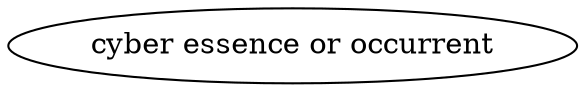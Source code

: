 digraph {
	graph [bb="0,0,272.98,36"];
	node [label="\N"];
	"cyber essence or occurrent"	[height=0.5,
		label="cyber essence or occurrent",
		pos="136.49,18",
		width=3.7913];
}
